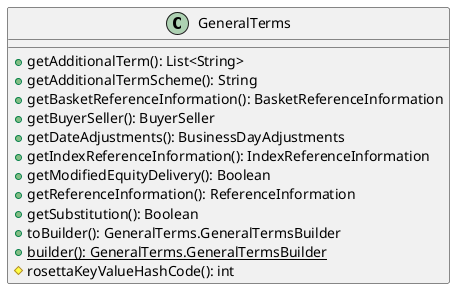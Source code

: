 @startuml

    class GeneralTerms [[GeneralTerms.html]] {
        +getAdditionalTerm(): List<String>
        +getAdditionalTermScheme(): String
        +getBasketReferenceInformation(): BasketReferenceInformation
        +getBuyerSeller(): BuyerSeller
        +getDateAdjustments(): BusinessDayAdjustments
        +getIndexReferenceInformation(): IndexReferenceInformation
        +getModifiedEquityDelivery(): Boolean
        +getReferenceInformation(): ReferenceInformation
        +getSubstitution(): Boolean
        +toBuilder(): GeneralTerms.GeneralTermsBuilder
        {static} +builder(): GeneralTerms.GeneralTermsBuilder
        #rosettaKeyValueHashCode(): int
    }

@enduml
